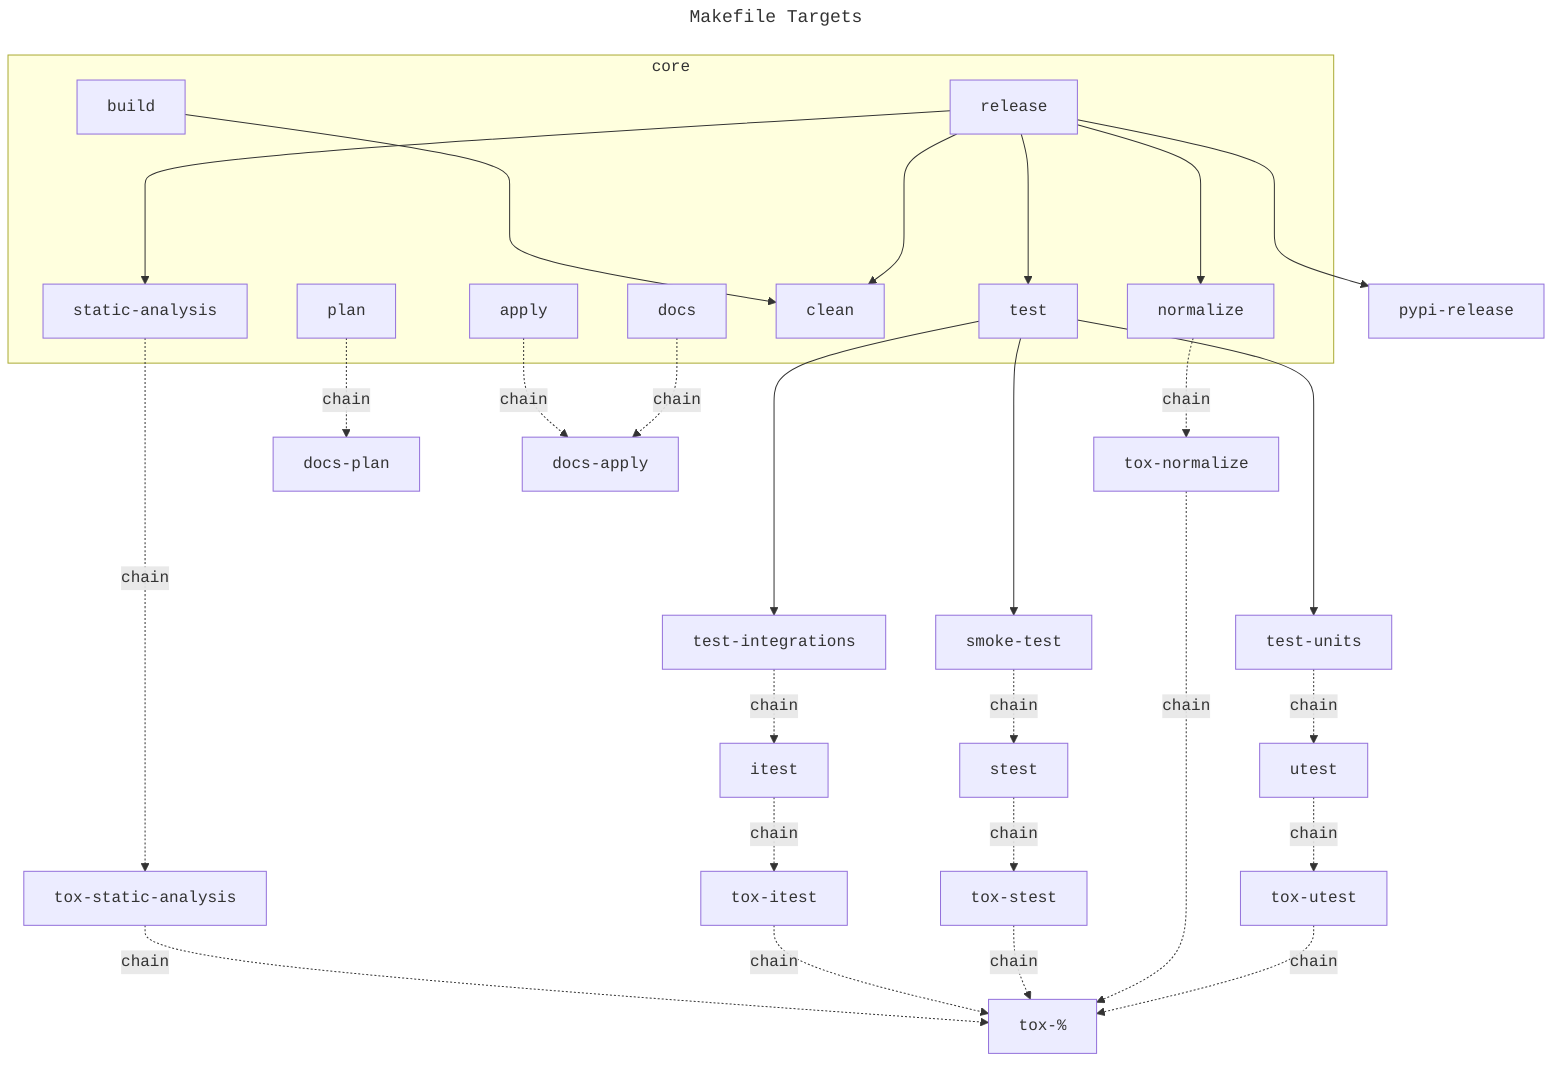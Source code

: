 ---
title: 'Makefile Targets'
---
%%{
  init: {
    "fontFamily": "monospace",
    "logLevel": "info",
    "flowchart": {
    }
  }
}%%
graph TD
  %% BEGIN flowchart
  staticanalysis["static-analysis"] -. chain .-> toxstaticanalysis["tox-static-analysis"]
  stest["stest"] -. chain .-> toxstest["tox-stest"]
  toxstaticanalysis["tox-static-analysis"] -. chain .-> tox["tox-%"]
  utest["utest"] -. chain .-> toxutest["tox-utest"]
  toxitest["tox-itest"] -. chain .-> tox["tox-%"]
  toxstest["tox-stest"] -. chain .-> tox["tox-%"]
  testunits["test-units"] -. chain .-> utest["utest"]
  toxnormalize["tox-normalize"] -. chain .-> tox["tox-%"]
  toxutest["tox-utest"] -. chain .-> tox["tox-%"]
  plan["plan"] -. chain .-> docsplan["docs-plan"]
  apply["apply"] -. chain .-> docsapply["docs-apply"]
  test["test"] ----> testunits["test-units"]
  test["test"] ----> testintegrations["test-integrations"]
  test["test"] ----> smoketest["smoke-test"]
  build["build"] ----> clean["clean"]
  smoketest["smoke-test"] -. chain .-> stest["stest"]
  normalize["normalize"] -. chain .-> toxnormalize["tox-normalize"]
  release["release"] ----> clean["clean"]
  release["release"] ----> normalize["normalize"]
  release["release"] ----> staticanalysis["static-analysis"]
  release["release"] ----> test["test"]
  release["release"] ----> pypirelease["pypi-release"]
  docs["docs"] -. chain .-> docsapply["docs-apply"]
  testintegrations["test-integrations"] -. chain .-> itest["itest"]
  itest["itest"] -. chain .-> toxitest["tox-itest"]
  subgraph core
    staticanalysis["static-analysis"]
    plan["plan"]
    apply["apply"]
    test["test"]
    build["build"]
    normalize["normalize"]
    release["release"]
    clean["clean"]
    docs["docs"]
  end
  %% END flowchart